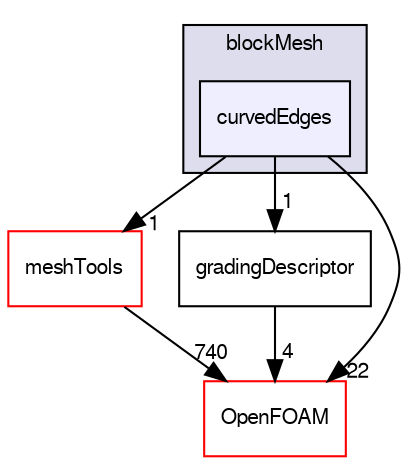 digraph "src/mesh/blockMesh/curvedEdges" {
  bgcolor=transparent;
  compound=true
  node [ fontsize="10", fontname="FreeSans"];
  edge [ labelfontsize="10", labelfontname="FreeSans"];
  subgraph clusterdir_ade3ea1948a418ffb78a293f495540d7 {
    graph [ bgcolor="#ddddee", pencolor="black", label="blockMesh" fontname="FreeSans", fontsize="10", URL="dir_ade3ea1948a418ffb78a293f495540d7.html"]
  dir_8447882a29dd15b2ac259f90a5263f87 [shape=box, label="curvedEdges", style="filled", fillcolor="#eeeeff", pencolor="black", URL="dir_8447882a29dd15b2ac259f90a5263f87.html"];
  }
  dir_ae30ad0bef50cf391b24c614251bb9fd [shape=box label="meshTools" color="red" URL="dir_ae30ad0bef50cf391b24c614251bb9fd.html"];
  dir_3903f2573fdbc5abba7a817e773bfcbc [shape=box label="gradingDescriptor" URL="dir_3903f2573fdbc5abba7a817e773bfcbc.html"];
  dir_c5473ff19b20e6ec4dfe5c310b3778a8 [shape=box label="OpenFOAM" color="red" URL="dir_c5473ff19b20e6ec4dfe5c310b3778a8.html"];
  dir_ae30ad0bef50cf391b24c614251bb9fd->dir_c5473ff19b20e6ec4dfe5c310b3778a8 [headlabel="740", labeldistance=1.5 headhref="dir_001560_001706.html"];
  dir_8447882a29dd15b2ac259f90a5263f87->dir_ae30ad0bef50cf391b24c614251bb9fd [headlabel="1", labeldistance=1.5 headhref="dir_001550_001560.html"];
  dir_8447882a29dd15b2ac259f90a5263f87->dir_3903f2573fdbc5abba7a817e773bfcbc [headlabel="1", labeldistance=1.5 headhref="dir_001550_001551.html"];
  dir_8447882a29dd15b2ac259f90a5263f87->dir_c5473ff19b20e6ec4dfe5c310b3778a8 [headlabel="22", labeldistance=1.5 headhref="dir_001550_001706.html"];
  dir_3903f2573fdbc5abba7a817e773bfcbc->dir_c5473ff19b20e6ec4dfe5c310b3778a8 [headlabel="4", labeldistance=1.5 headhref="dir_001551_001706.html"];
}
